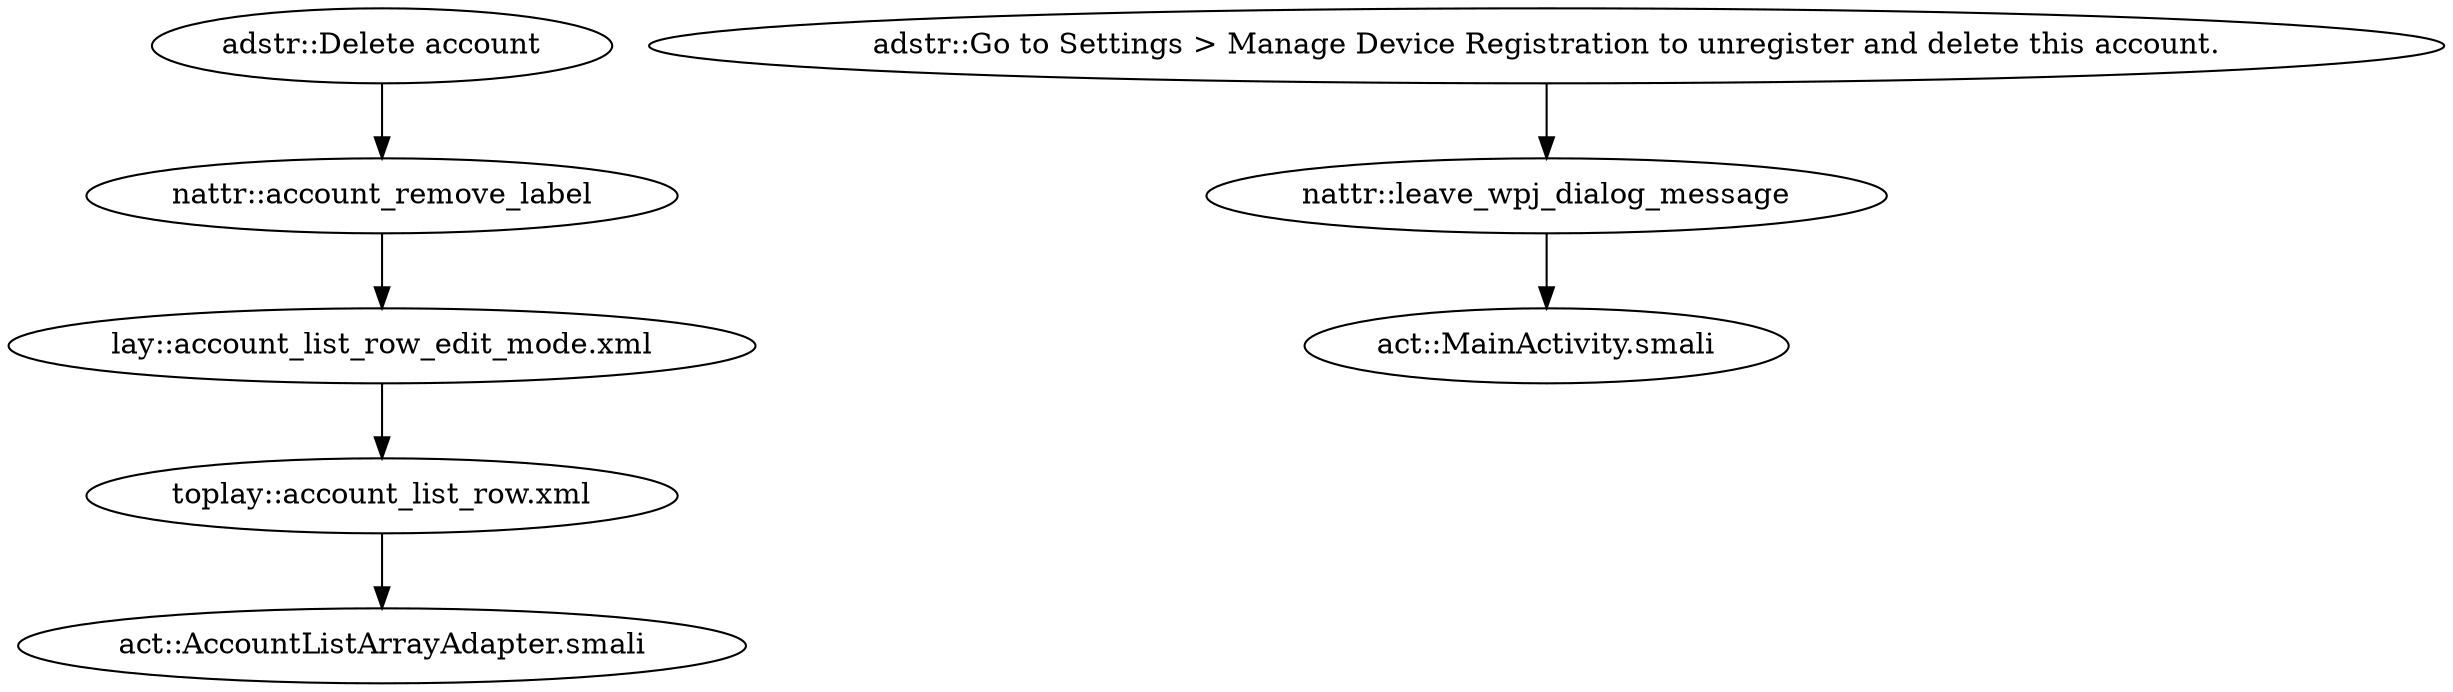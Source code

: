 digraph G {
"adstr::Delete account" -> "nattr::account_remove_label"
"adstr::Go to Settings > Manage Device Registration to unregister and delete this account." -> "nattr::leave_wpj_dialog_message"
"nattr::account_remove_label" -> "lay::account_list_row_edit_mode.xml"
"nattr::leave_wpj_dialog_message" -> "act::MainActivity.smali"
"lay::account_list_row_edit_mode.xml" -> "toplay::account_list_row.xml"
"toplay::account_list_row.xml" -> "act::AccountListArrayAdapter.smali"
}
